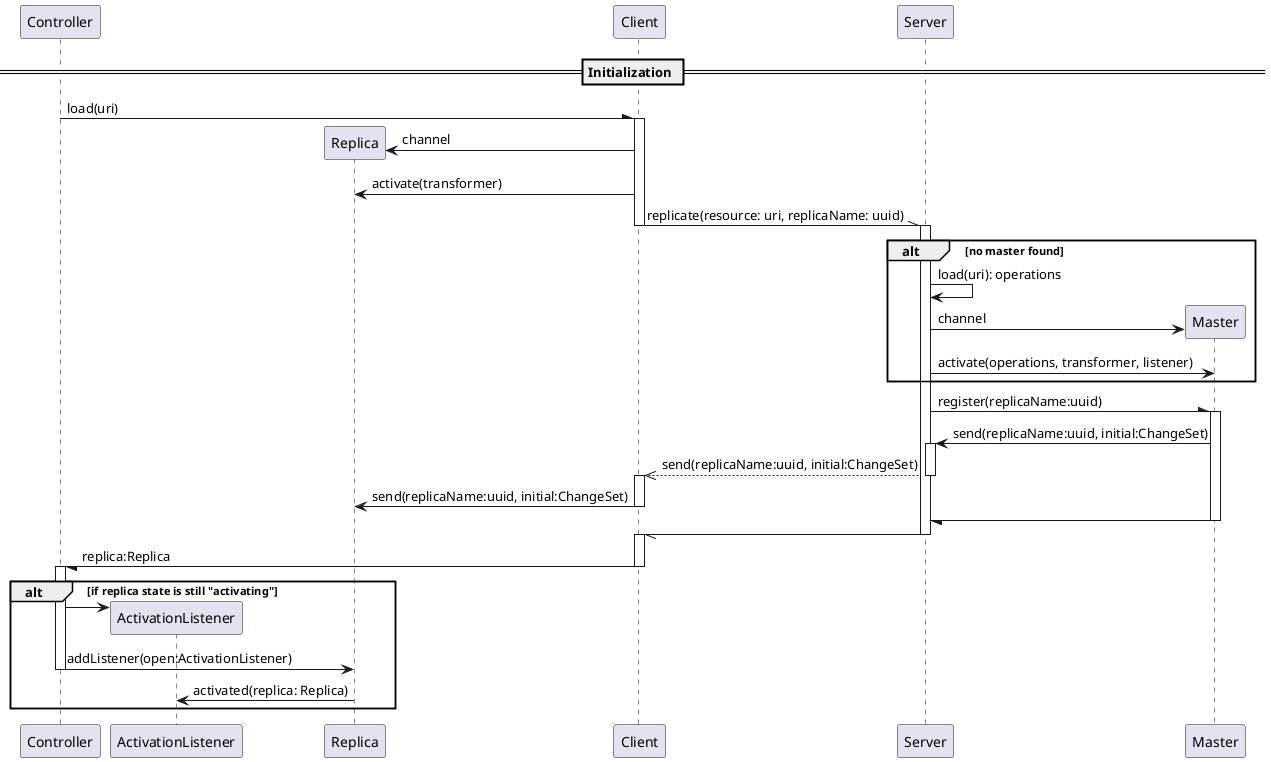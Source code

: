 @startuml
participant Controller
participant ActivationListener
participant Replica
participant Client
participant Server
participant Master

== Initialization ==

Controller -\ Client: load(uri)
activate Client

Create Replica
Replica <- Client: channel
Replica <- Client: activate(transformer)

Client -\\ Server: replicate(resource: uri, replicaName: uuid)
deactivate Client
activate Server


alt no master found
    Server -> Server: load(uri): operations
    create Master
    Server -> Master: channel
    Server -> Master: activate(operations, transformer, listener)
end

Server -\ Master: register(replicaName:uuid)
activate Master

Server <- Master: send(replicaName:uuid, initial:ChangeSet)
activate Server
Client <<-- Server: send(replicaName:uuid, initial:ChangeSet)
deactivate Server
activate Client

Replica <- Client: send(replicaName:uuid, initial:ChangeSet)
deactivate Client

Server \- Master
deactivate Master

Client \\- Server
deactivate Server
activate Client

Controller \- Client: replica:Replica
deactivate Client
activate Controller

alt if replica state is still "activating" 
Create ActivationListener
Controller -> ActivationListener

Controller -> Replica: addListener(open:ActivationListener)
deactivate Controller

ActivationListener <- Replica: activated(replica: Replica)

end

@enduml